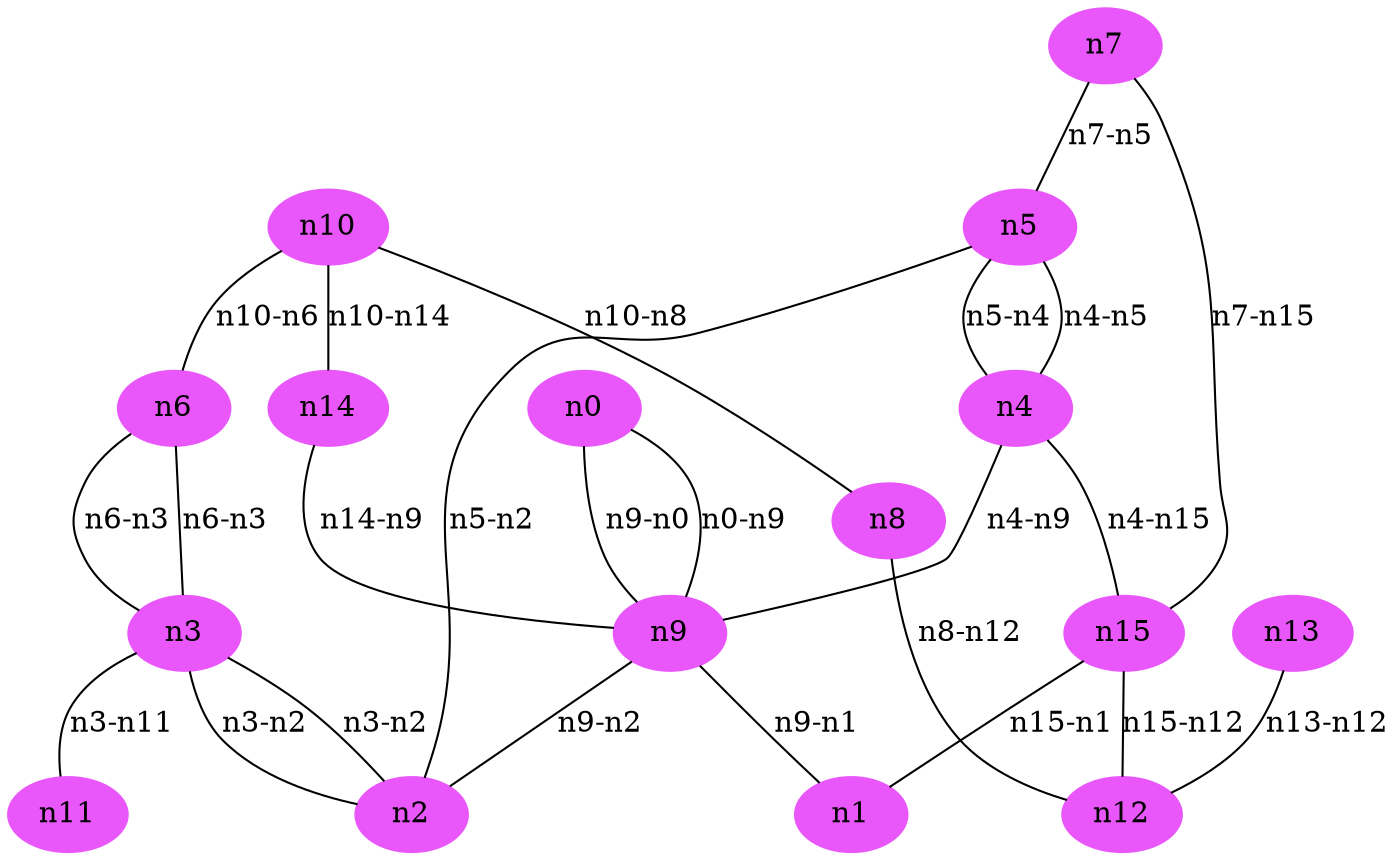 graph{
	node[style="filled", color="#E957FA"]
	0[label="cpuOffloading - request:201.42 - limit:213.91", label="n0"];
	1[label="cpuOffloading - request:203.46 - limit:302.10", label="n1"];
	2[label="cpuOffloading - request:343.76 - limit:365.99", label="n2"];
	3[label="cpuOffloading - request:315.88 - limit:386.27", label="n3"];
	4[label="cpuOffloading - request:142.20 - limit:260.66", label="n4"];
	5[label="cpuOffloading - request:184.04 - limit:280.95", label="n5"];
	6[label="cpuOffloading - request:87.19 - limit:107.41", label="n6"];
	7[label="cpuOffloading - request:375.82 - limit:399.63", label="n7"];
	8[label="cpuOffloading - request:180.27 - limit:387.93", label="n8"];
	9[label="cpuOffloading - request:112.18 - limit:205.15", label="n9"];
	10[label="cpuOffloading - request:135.78 - limit:266.09", label="n10"];
	11[label="cpuOffloading - request:74.60 - limit:101.11", label="n11"];
	12[label="cpuOffloading - request:360.76 - limit:392.51", label="n12"];
	13[label="cpuOffloading - request:73.99 - limit:84.52", label="n13"];
	14[label="cpuOffloading - request:77.02 - limit:372.74", label="n14"];
	15[label="cpuOffloading - request:324.61 - limit:352.72", label="n15"];
	9 -- 0[label="latency - value:31.95", label="n9-n0"];
	9 -- 1[label="latency - value:48.40", label="n9-n1"];
	8 -- 12[label="latency - value:39.67", label="n8-n12"];
	15 -- 1[label="latency - value:29.21", label="n15-n1"];
	4 -- 15[label="latency - value:14.55", label="n4-n15"];
	5 -- 2[label="latency - value:63.95", label="n5-n2"];
	3 -- 11[label="latency - value:44.97", label="n3-n11"];
	3 -- 2[label="latency - value:41.90", label="n3-n2"];
	10 -- 6[label="latency - value:19.93", label="n10-n6"];
	15 -- 12[label="latency - value:40.85", label="n15-n12"];
	10 -- 8[label="latency - value:12.64", label="n10-n8"];
	6 -- 3[label="latency - value:58.69", label="n6-n3"];
	4 -- 5[label="latency - value:78.88", label="n4-n5"];
	13 -- 12[label="latency - value:35.07", label="n13-n12"];
	5 -- 4[label="latency - value:16.49", label="n5-n4"];
	7 -- 15[label="latency - value:8.15", label="n7-n15"];
	9 -- 2[label="latency - value:21.53", label="n9-n2"];
	14 -- 9[label="latency - value:72.20", label="n14-n9"];
	3 -- 2[label="latency - value:8.83", label="n3-n2"];
	4 -- 9[label="latency - value:29.83", label="n4-n9"];
	0 -- 9[label="latency - value:65.20", label="n0-n9"];
	6 -- 3[label="latency - value:68.82", label="n6-n3"];
	7 -- 5[label="latency - value:57.89", label="n7-n5"];
	10 -- 14[label="latency - value:70.89", label="n10-n14"];
}

